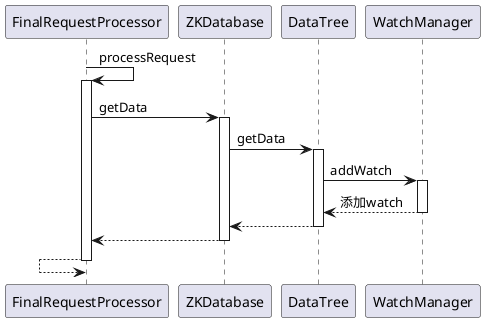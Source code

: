 @startuml
FinalRequestProcessor->FinalRequestProcessor:processRequest
activate FinalRequestProcessor
    FinalRequestProcessor->ZKDatabase:getData
    activate ZKDatabase
        ZKDatabase->DataTree:getData
        activate DataTree
            DataTree->WatchManager:addWatch
            activate WatchManager
            DataTree<--WatchManager:添加watch
            deactivate WatchManager
        ZKDatabase<--DataTree:
        deactivate DataTree
    FinalRequestProcessor<--ZKDatabase:
    deactivate ZKDatabase
FinalRequestProcessor<--FinalRequestProcessor:
deactivate FinalRequestProcessor
@enduml